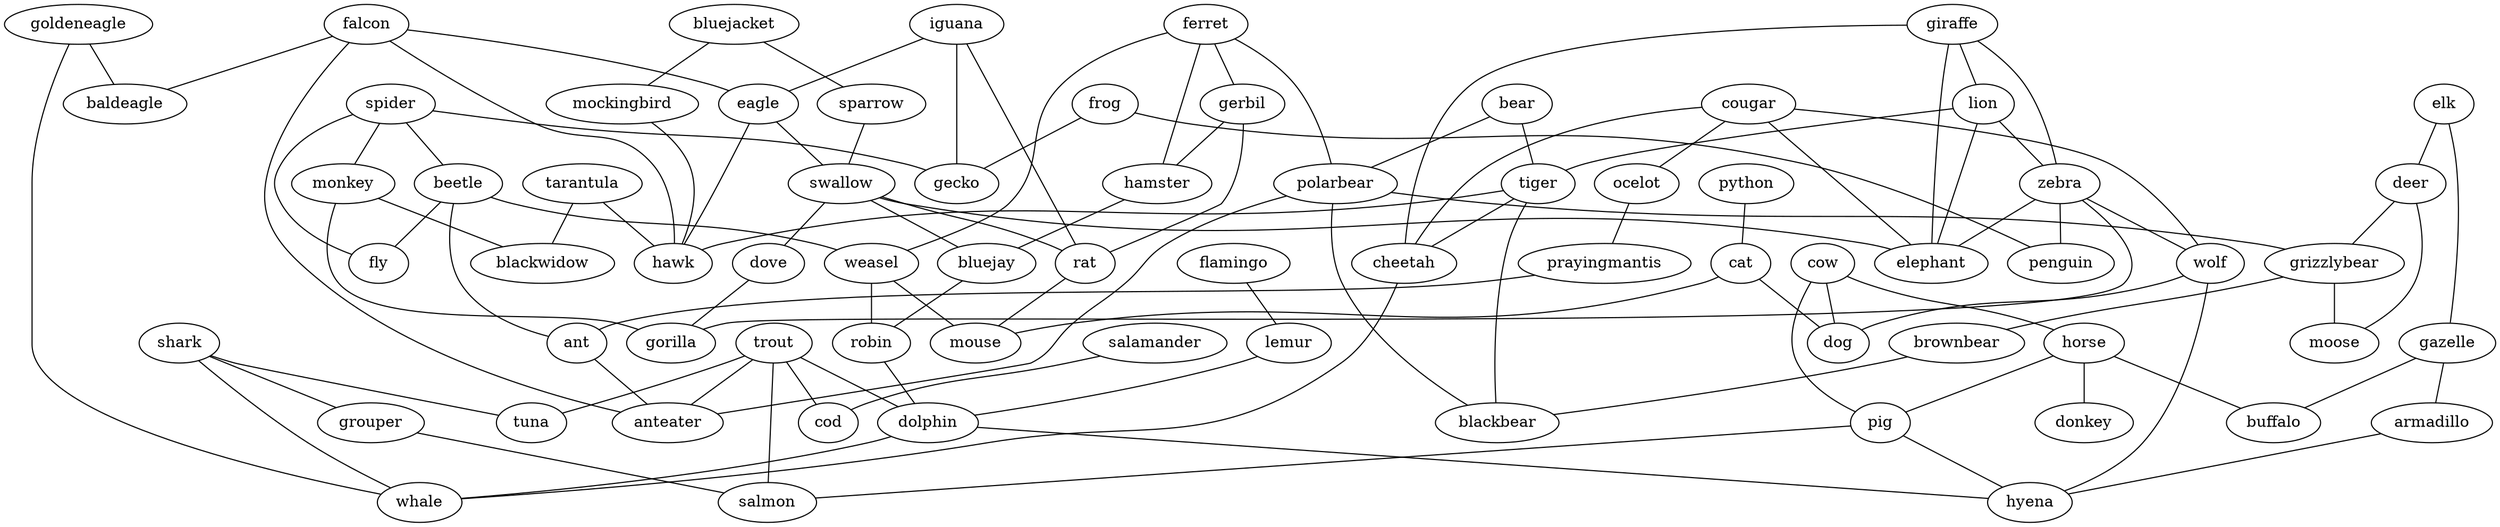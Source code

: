 strict graph G {
bluejacket;
sparrow;
elk;
cougar;
python;
bear;
ferret;
giraffe;
falcon;
flamingo;
goldeneagle;
spider;
lion;
zebra;
beetle;
baldeagle;
tarantula;
iguana;
trout;
eagle;
gerbil;
cow;
lemur;
wolf;
hamster;
swallow;
gazelle;
shark;
weasel;
ocelot;
tuna;
horse;
monkey;
prayingmantis;
frog;
polarbear;
tiger;
armadillo;
penguin;
fly;
bluejay;
cat;
robin;
donkey;
dolphin;
deer;
pig;
ant;
rat;
mockingbird;
anteater;
grizzlybear;
gecko;
grouper;
mouse;
elephant;
cheetah;
brownbear;
moose;
salmon;
salamander;
whale;
hawk;
dove;
cod;
dog;
hyena;
gorilla;
blackbear;
blackwidow;
buffalo;
bluejacket -- mockingbird  [weight=1];
bluejacket -- sparrow  [weight=1];
sparrow -- swallow  [weight=1];
elk -- deer  [weight=1];
elk -- gazelle  [weight=1];
cougar -- wolf  [weight=1];
cougar -- ocelot  [weight=1];
cougar -- cheetah  [weight=1];
cougar -- elephant  [weight=1];
python -- cat  [weight=1];
bear -- tiger  [weight=1];
bear -- polarbear  [weight=1];
ferret -- gerbil  [weight=1];
ferret -- hamster  [weight=1];
ferret -- weasel  [weight=1];
ferret -- polarbear  [weight=1];
giraffe -- cheetah  [weight=1];
giraffe -- lion  [weight=1];
giraffe -- zebra  [weight=1];
giraffe -- elephant  [weight=1];
falcon -- eagle  [weight=1];
falcon -- baldeagle  [weight=1];
falcon -- anteater  [weight=1];
falcon -- hawk  [weight=1];
flamingo -- lemur  [weight=1];
goldeneagle -- whale  [weight=1];
goldeneagle -- baldeagle  [weight=1];
spider -- fly  [weight=1];
spider -- gecko  [weight=1];
spider -- monkey  [weight=1];
spider -- beetle  [weight=1];
lion -- tiger  [weight=1];
lion -- zebra  [weight=1];
lion -- elephant  [weight=1];
zebra -- gorilla  [weight=1];
zebra -- wolf  [weight=1];
zebra -- elephant  [weight=1];
zebra -- penguin  [weight=1];
beetle -- fly  [weight=1];
beetle -- ant  [weight=1];
beetle -- weasel  [weight=1];
tarantula -- hawk  [weight=1];
tarantula -- blackwidow  [weight=1];
iguana -- eagle  [weight=1];
iguana -- rat  [weight=1];
iguana -- gecko  [weight=1];
trout -- dolphin  [weight=1];
trout -- salmon  [weight=1];
trout -- cod  [weight=1];
trout -- anteater  [weight=1];
trout -- tuna  [weight=1];
eagle -- swallow  [weight=1];
eagle -- hawk  [weight=1];
gerbil -- rat  [weight=1];
gerbil -- hamster  [weight=1];
cow -- horse  [weight=1];
cow -- dog  [weight=1];
cow -- pig  [weight=1];
lemur -- dolphin  [weight=1];
wolf -- hyena  [weight=1];
wolf -- dog  [weight=1];
hamster -- bluejay  [weight=1];
swallow -- bluejay  [weight=1];
swallow -- rat  [weight=1];
swallow -- elephant  [weight=1];
swallow -- dove  [weight=1];
gazelle -- armadillo  [weight=1];
gazelle -- buffalo  [weight=1];
shark -- tuna  [weight=1];
shark -- whale  [weight=1];
shark -- grouper  [weight=1];
weasel -- mouse  [weight=1];
weasel -- robin  [weight=1];
ocelot -- prayingmantis  [weight=1];
horse -- donkey  [weight=1];
horse -- pig  [weight=1];
horse -- buffalo  [weight=1];
monkey -- gorilla  [weight=1];
monkey -- blackwidow  [weight=1];
prayingmantis -- ant  [weight=1];
frog -- gecko  [weight=1];
frog -- penguin  [weight=1];
polarbear -- grizzlybear  [weight=1];
polarbear -- blackbear  [weight=1];
polarbear -- anteater  [weight=1];
tiger -- blackbear  [weight=1];
tiger -- cheetah  [weight=1];
tiger -- hawk  [weight=1];
armadillo -- hyena  [weight=1];
bluejay -- robin  [weight=1];
cat -- mouse  [weight=1];
cat -- dog  [weight=1];
robin -- dolphin  [weight=1];
dolphin -- hyena  [weight=1];
dolphin -- whale  [weight=1];
deer -- moose  [weight=1];
deer -- grizzlybear  [weight=1];
pig -- salmon  [weight=1];
pig -- hyena  [weight=1];
ant -- anteater  [weight=1];
rat -- mouse  [weight=1];
mockingbird -- hawk  [weight=1];
grizzlybear -- moose  [weight=1];
grizzlybear -- brownbear  [weight=1];
grouper -- salmon  [weight=1];
cheetah -- whale  [weight=1];
brownbear -- blackbear  [weight=1];
salamander -- cod  [weight=1];
dove -- gorilla  [weight=1];
}
